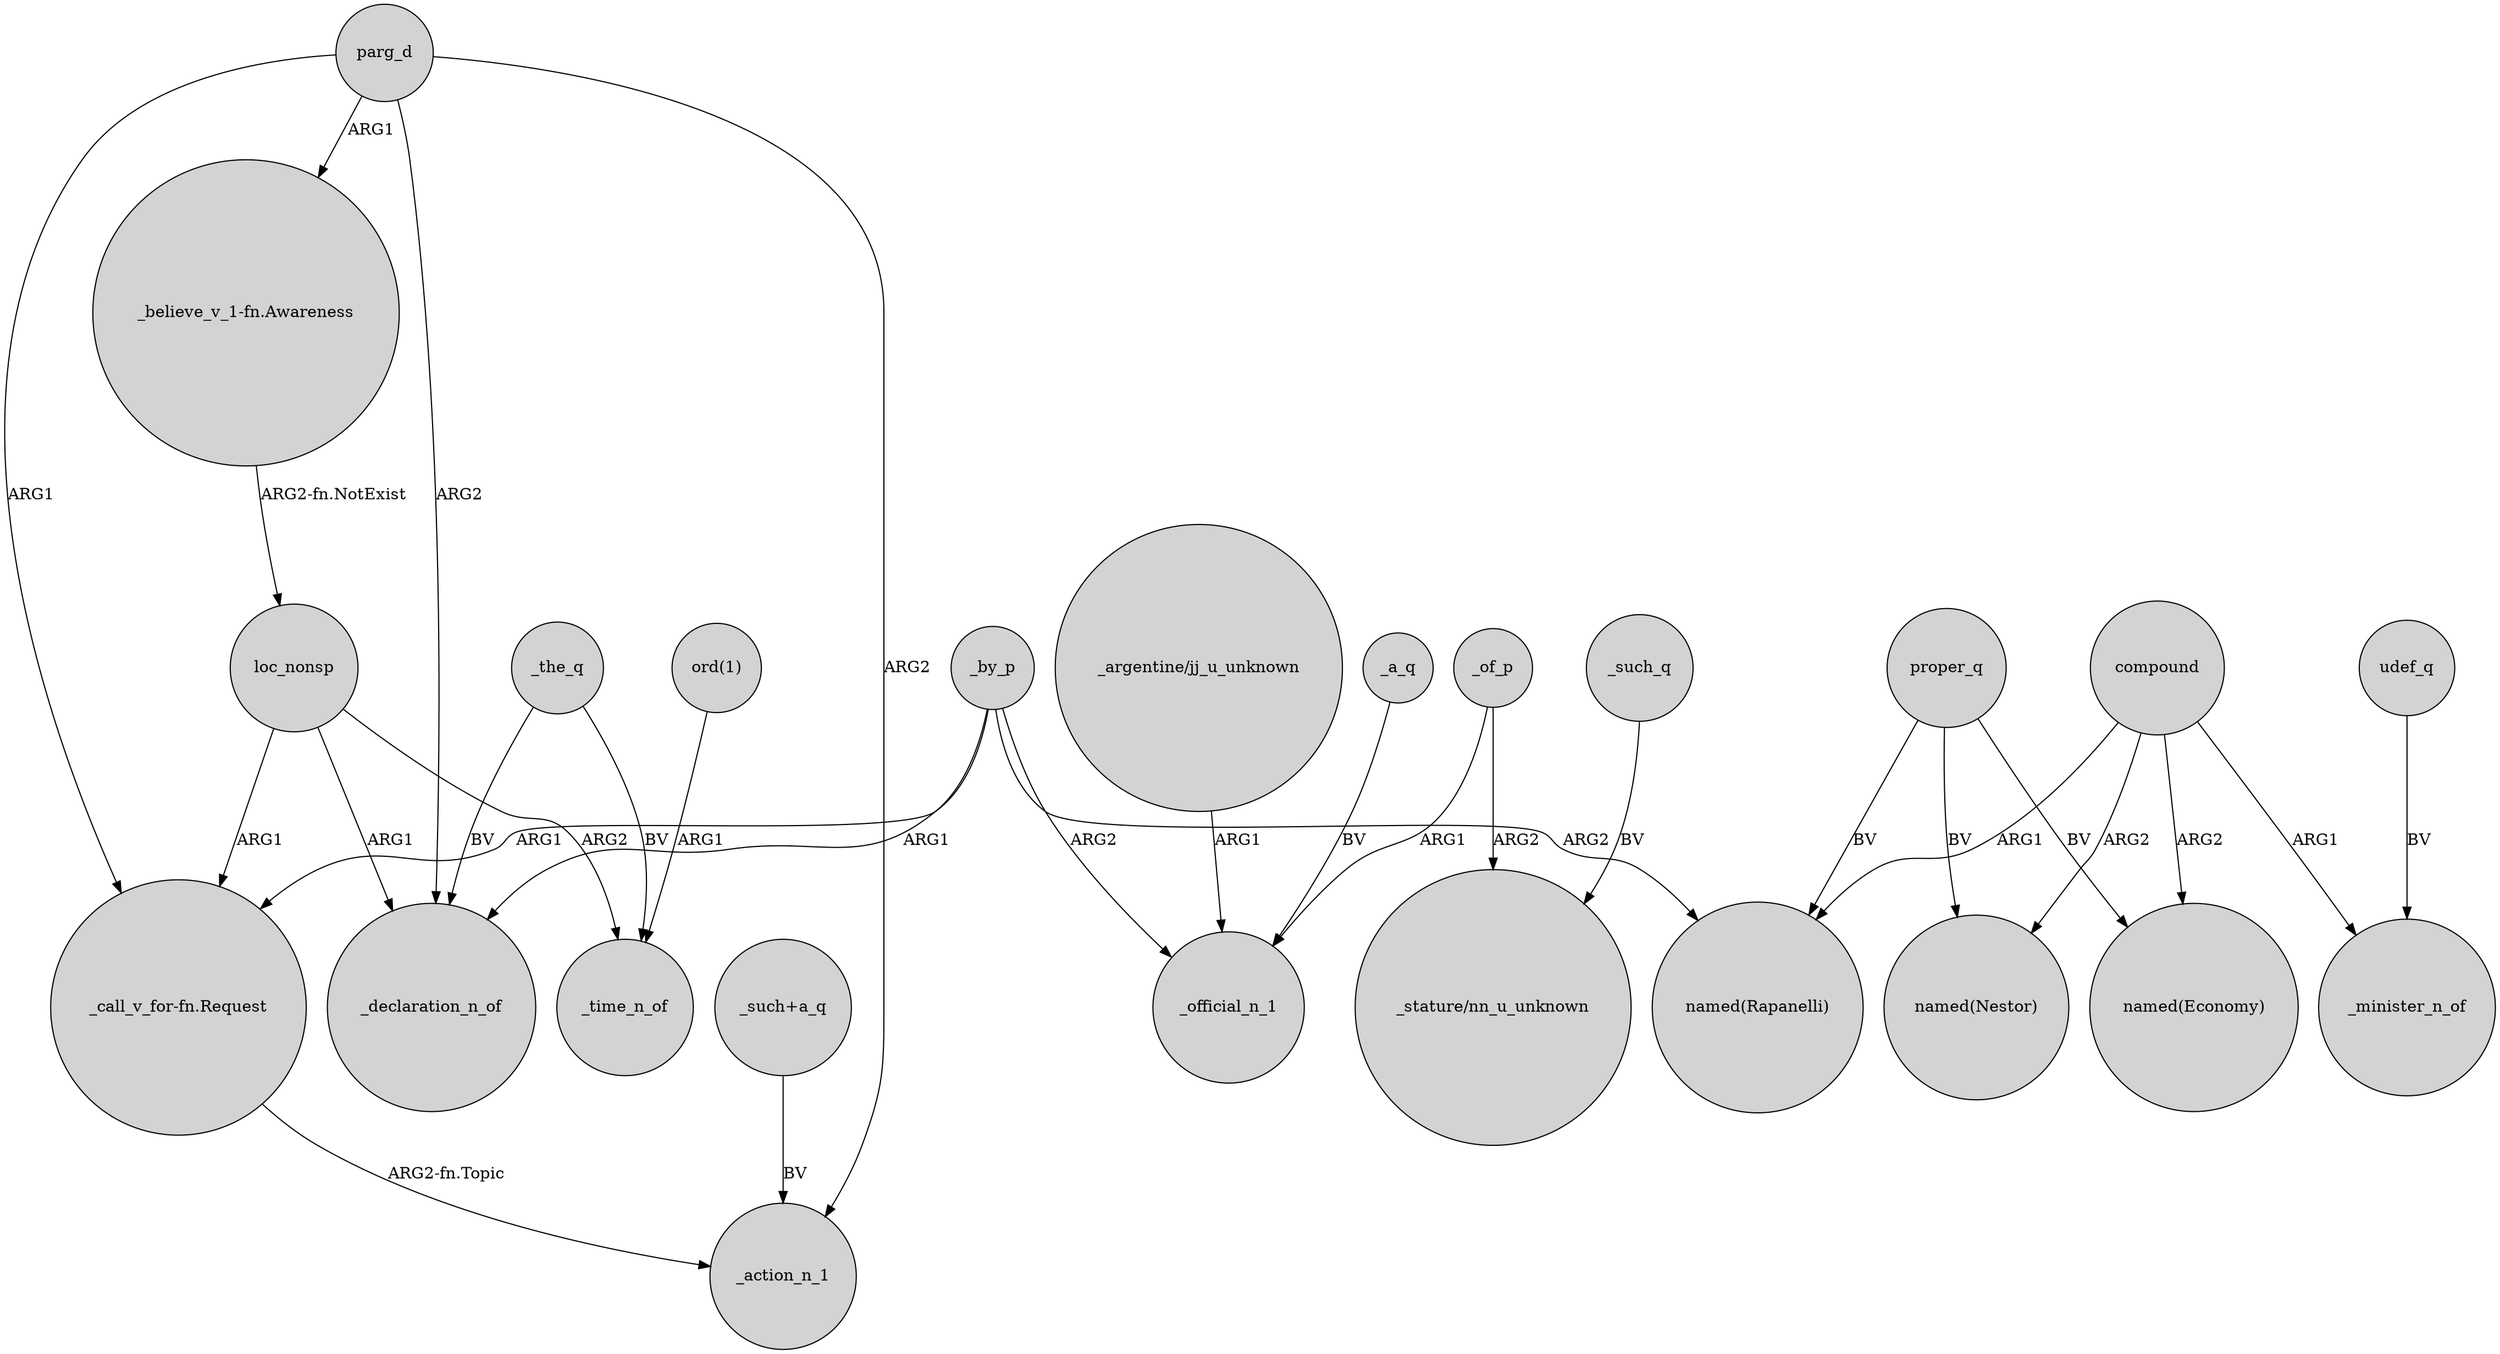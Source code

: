 digraph {
	node [shape=circle style=filled]
	compound -> "named(Rapanelli)" [label=ARG1]
	"_believe_v_1-fn.Awareness" -> loc_nonsp [label="ARG2-fn.NotExist"]
	loc_nonsp -> "_call_v_for-fn.Request" [label=ARG1]
	_by_p -> _official_n_1 [label=ARG2]
	"_argentine/jj_u_unknown" -> _official_n_1 [label=ARG1]
	parg_d -> _action_n_1 [label=ARG2]
	_by_p -> "_call_v_for-fn.Request" [label=ARG1]
	loc_nonsp -> _time_n_of [label=ARG2]
	loc_nonsp -> _declaration_n_of [label=ARG1]
	_the_q -> _declaration_n_of [label=BV]
	parg_d -> "_believe_v_1-fn.Awareness" [label=ARG1]
	proper_q -> "named(Economy)" [label=BV]
	"_call_v_for-fn.Request" -> _action_n_1 [label="ARG2-fn.Topic"]
	parg_d -> "_call_v_for-fn.Request" [label=ARG1]
	_of_p -> "_stature/nn_u_unknown" [label=ARG2]
	compound -> "named(Economy)" [label=ARG2]
	"_such+a_q" -> _action_n_1 [label=BV]
	_the_q -> _time_n_of [label=BV]
	_a_q -> _official_n_1 [label=BV]
	compound -> _minister_n_of [label=ARG1]
	_such_q -> "_stature/nn_u_unknown" [label=BV]
	_by_p -> "named(Rapanelli)" [label=ARG2]
	proper_q -> "named(Nestor)" [label=BV]
	udef_q -> _minister_n_of [label=BV]
	_of_p -> _official_n_1 [label=ARG1]
	parg_d -> _declaration_n_of [label=ARG2]
	_by_p -> _declaration_n_of [label=ARG1]
	"ord(1)" -> _time_n_of [label=ARG1]
	compound -> "named(Nestor)" [label=ARG2]
	proper_q -> "named(Rapanelli)" [label=BV]
}
